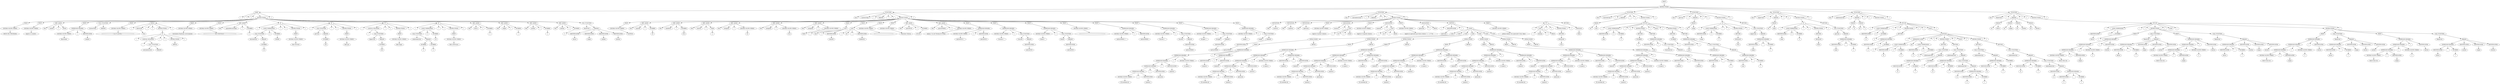 digraph {
n0[label="ROOT"];
n1[label="INSTRUCTIONS"];
n0->n1;
n2[label="MAIN"];
n1->n2;
n3[label="("];
n2->n3;
n4[label=")"];
n2->n4;
n5[label="{"];
n2->n5;
n6[label="INSTRUCTIONS"];
n2->n6;
n7[label="PRINT"];
n6->n7;
n8[label="DOUBLE QUOTE STRING"];
n7->n8;
n9[label="INICIO DEL PROGRAMA"];
n8->n9;
n10[label="PRINT"];
n6->n10;
n11[label="DOUBLE QUOTE STRING"];
n10->n11;
n12[label="Ingrese su nombre: "];
n11->n12;
n13[label="DEF_ASIGN"];
n6->n13;
n14[label="VAR"];
n13->n14;
n15[label="nombre"];
n13->n15;
n16[label="="];
n13->n16;
n17[label="READ"];
n13->n17;
n18[label="PRINT"];
n6->n18;
n19[label="EXPRESION BINARIA"];
n18->n19;
n20[label="DOUBLE QUOTE STRING"];
n19->n20;
n21[label="Bienvenido "];
n20->n21;
n22[label="+"];
n19->n22;
n23[label="IDENTIFICATOR"];
n19->n23;
n24[label="nombre"];
n23->n24;
n25[label="CALL FUNCTION"];
n6->n25;
n26[label="CasteosYMas"];
n25->n26;
n27[label="PARAMS"];
n25->n27;
n28[label="PRINT"];
n6->n28;
n29[label="DOUBLE QUOTE STRING"];
n28->n29;
n30[label="=============CALCULADORA=============="];
n29->n30;
n31[label="WHILE"];
n6->n31;
n32[label="("];
n31->n32;
n33[label="BOOLEAN"];
n31->n33;
n34[label="True"];
n33->n34;
n35[label=")"];
n31->n35;
n36[label="{"];
n31->n36;
n37[label="INSTRUCTIONS"];
n31->n37;
n38[label="IF"];
n37->n38;
n39[label="("];
n38->n39;
n40[label="LOGICAL NEGATION"];
n38->n40;
n41[label="!"];
n40->n41;
n42[label="CALL FUNCTION"];
n40->n42;
n43[label="calculadoraCALI"];
n42->n43;
n44[label="PARAMS"];
n42->n44;
n45[label=")"];
n38->n45;
n46[label="{"];
n38->n46;
n47[label="INSTRUCTIONS"];
n38->n47;
n48[label="BREAK"];
n47->n48;
n49[label="}"];
n38->n49;
n50[label="}"];
n31->n50;
n51[label="PRINT"];
n6->n51;
n52[label="DOUBLE QUOTE STRING"];
n51->n52;
n53[label="Calculadora finalizada correctamente"];
n52->n53;
n54[label="PRINT"];
n6->n54;
n55[label="DOUBLE QUOTE STRING"];
n54->n55;
n56[label="=============RECURSIVIDAD=============="];
n55->n56;
n57[label="DEF_ASIGN"];
n6->n57;
n58[label="VAR"];
n57->n58;
n59[label="punteoRecursividad"];
n57->n59;
n60[label="="];
n57->n60;
n61[label="NUMBER"];
n57->n61;
n62[label="0"];
n61->n62;
n63[label="IF"];
n6->n63;
n64[label="("];
n63->n64;
n65[label="LOGIC EXPRESSION"];
n63->n65;
n66[label="CALL FUNCTION"];
n65->n66;
n67[label="factorialCALI"];
n66->n67;
n68[label="PARAMS"];
n66->n68;
n69[label="NUMBER"];
n68->n69;
n70[label="20"];
n69->n70;
n71[label="=="];
n65->n71;
n72[label="NUMBER"];
n65->n72;
n73[label="362880"];
n72->n73;
n74[label=")"];
n63->n74;
n75[label="{"];
n63->n75;
n76[label="INSTRUCTIONS"];
n63->n76;
n77[label="PRINT"];
n76->n77;
n78[label="DOUBLE QUOTE STRING"];
n77->n78;
n79[label="Bien factorial"];
n78->n79;
n80[label="}"];
n63->n80;
n81[label="IF"];
n6->n81;
n82[label="("];
n81->n82;
n83[label="CALL FUNCTION"];
n81->n83;
n84[label="parCALI"];
n83->n84;
n85[label="PARAMS"];
n83->n85;
n86[label="NUMBER"];
n85->n86;
n87[label="202"];
n86->n87;
n88[label=")"];
n81->n88;
n89[label="{"];
n81->n89;
n90[label="INSTRUCTIONS"];
n81->n90;
n91[label="PRINT"];
n90->n91;
n92[label="DOUBLE QUOTE STRING"];
n91->n92;
n93[label="Bien par"];
n92->n93;
n94[label="}"];
n81->n94;
n95[label="IF"];
n6->n95;
n96[label="("];
n95->n96;
n97[label="LOGICAL NEGATION"];
n95->n97;
n98[label="!"];
n97->n98;
n99[label="CALL FUNCTION"];
n97->n99;
n100[label="imparCALI"];
n99->n100;
n101[label="PARAMS"];
n99->n101;
n102[label="NUMBER"];
n101->n102;
n103[label="202"];
n102->n103;
n104[label=")"];
n95->n104;
n105[label="{"];
n95->n105;
n106[label="INSTRUCTIONS"];
n95->n106;
n107[label="PRINT"];
n106->n107;
n108[label="DOUBLE QUOTE STRING"];
n107->n108;
n109[label="Bien impar"];
n108->n109;
n110[label="}"];
n95->n110;
n111[label="IF"];
n6->n111;
n112[label="("];
n111->n112;
n113[label="LOGIC EXPRESSION"];
n111->n113;
n114[label="CALL FUNCTION"];
n113->n114;
n115[label="ackermannCALI"];
n114->n115;
n116[label="PARAMS"];
n114->n116;
n117[label="NUMBER"];
n116->n117;
n118[label="3"];
n117->n118;
n119[label="NUMBER"];
n116->n119;
n120[label="4"];
n119->n120;
n121[label="=="];
n113->n121;
n122[label="NUMBER"];
n113->n122;
n123[label="125"];
n122->n123;
n124[label=")"];
n111->n124;
n125[label="{"];
n111->n125;
n126[label="INSTRUCTIONS"];
n111->n126;
n127[label="PRINT"];
n126->n127;
n128[label="DOUBLE QUOTE STRING"];
n127->n128;
n129[label="Bien ackermann"];
n128->n129;
n130[label="}"];
n111->n130;
n131[label="DEF_ASIGN"];
n6->n131;
n132[label="VAR"];
n131->n132;
n133[label="discos"];
n131->n133;
n134[label="="];
n131->n134;
n135[label="NUMBER"];
n131->n135;
n136[label="3"];
n135->n136;
n137[label="DEF_ASIGN"];
n6->n137;
n138[label="VAR"];
n137->n138;
n139[label="origen"];
n137->n139;
n140[label="="];
n137->n140;
n141[label="NUMBER"];
n137->n141;
n142[label="1"];
n141->n142;
n143[label="DEF_ASIGN"];
n6->n143;
n144[label="VAR"];
n143->n144;
n145[label="auxiliar"];
n143->n145;
n146[label="="];
n143->n146;
n147[label="NUMBER"];
n143->n147;
n148[label="2"];
n147->n148;
n149[label="DEF_ASIGN"];
n6->n149;
n150[label="VAR"];
n149->n150;
n151[label="destino"];
n149->n151;
n152[label="="];
n149->n152;
n153[label="NUMBER"];
n149->n153;
n154[label="3"];
n153->n154;
n155[label="CALL FUNCTION"];
n6->n155;
n156[label="HanoiCALI"];
n155->n156;
n157[label="PARAMS"];
n155->n157;
n158[label="IDENTIFICATOR"];
n157->n158;
n159[label="discos"];
n158->n159;
n160[label="IDENTIFICATOR"];
n157->n160;
n161[label="origen"];
n160->n161;
n162[label="IDENTIFICATOR"];
n157->n162;
n163[label="auxiliar"];
n162->n163;
n164[label="IDENTIFICATOR"];
n157->n164;
n165[label="destino"];
n164->n165;
n166[label="}"];
n2->n166;
n167[label="FUNCTION"];
n1->n167;
n168[label="func"];
n167->n168;
n169[label="CasteosYMas"];
n167->n169;
n170[label="("];
n167->n170;
n171[label="PARAMS"];
n167->n171;
n172[label=")"];
n167->n172;
n173[label="{"];
n167->n173;
n174[label="INSTRUCTIONS"];
n167->n174;
n175[label="PRINT"];
n174->n175;
n176[label="DOUBLE QUOTE STRING"];
n175->n176;
n177[label="CASTEOS"];
n176->n177;
n178[label="DEF_ASIGN"];
n174->n178;
n179[label="VAR"];
n178->n179;
n180[label="num500"];
n178->n180;
n181[label="="];
n178->n181;
n182[label="NUMBER"];
n178->n182;
n183[label="50"];
n182->n183;
n184[label="DEF_ASIGN"];
n174->n184;
n185[label="VAR"];
n184->n185;
n186[label="double501"];
n184->n186;
n187[label="="];
n184->n187;
n188[label="NUMBER"];
n184->n188;
n189[label="50.4"];
n188->n189;
n190[label="DEF_ASIGN"];
n174->n190;
n191[label="VAR"];
n190->n191;
n192[label="char502"];
n190->n192;
n193[label="="];
n190->n193;
n194[label="CHAR"];
n190->n194;
n195[label="a"];
n194->n195;
n196[label="DEF_ASIGN"];
n174->n196;
n197[label="VAR"];
n196->n197;
n198[label="string503"];
n196->n198;
n199[label="="];
n196->n199;
n200[label="DOUBLE QUOTE STRING"];
n196->n200;
n201[label="50"];
n200->n201;
n202[label="DEF_ASIGN"];
n174->n202;
n203[label="VAR"];
n202->n203;
n204[label="string504"];
n202->n204;
n205[label="="];
n202->n205;
n206[label="DOUBLE QUOTE STRING"];
n202->n206;
n207[label="50.4"];
n206->n207;
n208[label="DEF_ASIGN"];
n174->n208;
n209[label="VAR"];
n208->n209;
n210[label="string505"];
n208->n210;
n211[label="="];
n208->n211;
n212[label="DOUBLE QUOTE STRING"];
n208->n212;
n213[label="FalSe"];
n212->n213;
n214[label="PRINT"];
n174->n214;
n215[label="CAST"];
n214->n215;
n216[label="("];
n215->n216;
n217[label="char"];
n215->n217;
n218[label=")"];
n215->n218;
n219[label="IDENTIFICATOR"];
n215->n219;
n220[label="num500"];
n219->n220;
n221[label="PRINT"];
n174->n221;
n222[label="CAST"];
n221->n222;
n223[label="("];
n222->n223;
n224[label="int"];
n222->n224;
n225[label=")"];
n222->n225;
n226[label="IDENTIFICATOR"];
n222->n226;
n227[label="double501"];
n226->n227;
n228[label="PRINT"];
n174->n228;
n229[label="DOUBLE QUOTE STRING"];
n228->n229;
n230[label="======================"];
n229->n230;
n231[label="PRINT"];
n174->n231;
n232[label="DOUBLE QUOTE STRING"];
n231->n232;
n233[label="Funciones Nativas"];
n232->n233;
n234[label="DEF_ASIGN"];
n174->n234;
n235[label="VAR"];
n234->n235;
n236[label="nativaNUM"];
n234->n236;
n237[label="="];
n234->n237;
n238[label="NUMBER"];
n234->n238;
n239[label="1024.65"];
n238->n239;
n240[label="DEF_ASIGN"];
n174->n240;
n241[label="VAR"];
n240->n241;
n242[label="nativaSTRING"];
n240->n242;
n243[label="="];
n240->n243;
n244[label="DOUBLE QUOTE STRING"];
n240->n244;
n245[label="Animos, Ya caSi Termina El CURso"];
n244->n245;
n246[label="PRINT"];
n174->n246;
n247[label="EXPRESION BINARIA"];
n246->n247;
n248[label="DOUBLE QUOTE STRING"];
n247->n248;
n249[label="nativaNUM = "];
n248->n249;
n250[label="+"];
n247->n250;
n251[label="IDENTIFICATOR"];
n247->n251;
n252[label="nativaNUM"];
n251->n252;
n253[label="PRINT"];
n174->n253;
n254[label="EXPRESION BINARIA"];
n253->n254;
n255[label="DOUBLE QUOTE STRING"];
n254->n255;
n256[label="Truncate = "];
n255->n256;
n257[label="+"];
n254->n257;
n258[label="CALL FUNCTION"];
n254->n258;
n259[label="Truncate"];
n258->n259;
n260[label="PARAMS"];
n258->n260;
n261[label="IDENTIFICATOR"];
n260->n261;
n262[label="nativaNUM"];
n261->n262;
n263[label="PRINT"];
n174->n263;
n264[label="EXPRESION BINARIA"];
n263->n264;
n265[label="DOUBLE QUOTE STRING"];
n264->n265;
n266[label="Round = "];
n265->n266;
n267[label="+"];
n264->n267;
n268[label="CALL FUNCTION"];
n264->n268;
n269[label="Round"];
n268->n269;
n270[label="PARAMS"];
n268->n270;
n271[label="IDENTIFICATOR"];
n270->n271;
n272[label="nativaNUM"];
n271->n272;
n273[label="PRINT"];
n174->n273;
n274[label="DOUBLE QUOTE STRING"];
n273->n274;
n275[label="============================="];
n274->n275;
n276[label="PRINT"];
n174->n276;
n277[label="EXPRESION BINARIA"];
n276->n277;
n278[label="DOUBLE QUOTE STRING"];
n277->n278;
n279[label="nativaSTRING = "];
n278->n279;
n280[label="+"];
n277->n280;
n281[label="IDENTIFICATOR"];
n277->n281;
n282[label="nativaSTRING"];
n281->n282;
n283[label="PRINT"];
n174->n283;
n284[label="EXPRESION BINARIA"];
n283->n284;
n285[label="DOUBLE QUOTE STRING"];
n284->n285;
n286[label="ToLower = "];
n285->n286;
n287[label="+"];
n284->n287;
n288[label="CALL FUNCTION"];
n284->n288;
n289[label="ToLower"];
n288->n289;
n290[label="PARAMS"];
n288->n290;
n291[label="IDENTIFICATOR"];
n290->n291;
n292[label="nativaSTRING"];
n291->n292;
n293[label="PRINT"];
n174->n293;
n294[label="EXPRESION BINARIA"];
n293->n294;
n295[label="DOUBLE QUOTE STRING"];
n294->n295;
n296[label="ToUpper = "];
n295->n296;
n297[label="+"];
n294->n297;
n298[label="CALL FUNCTION"];
n294->n298;
n299[label="ToUpper"];
n298->n299;
n300[label="PARAMS"];
n298->n300;
n301[label="IDENTIFICATOR"];
n300->n301;
n302[label="nativaSTRING"];
n301->n302;
n303[label="PRINT"];
n174->n303;
n304[label="EXPRESION BINARIA"];
n303->n304;
n305[label="DOUBLE QUOTE STRING"];
n304->n305;
n306[label="Length = "];
n305->n306;
n307[label="+"];
n304->n307;
n308[label="CALL FUNCTION"];
n304->n308;
n309[label="Length"];
n308->n309;
n310[label="PARAMS"];
n308->n310;
n311[label="IDENTIFICATOR"];
n310->n311;
n312[label="nativaSTRING"];
n311->n312;
n313[label="}"];
n167->n313;
n314[label="FUNCTION"];
n1->n314;
n315[label="func"];
n314->n315;
n316[label="calculadoraCALI"];
n314->n316;
n317[label="("];
n314->n317;
n318[label="PARAMS"];
n314->n318;
n319[label=")"];
n314->n319;
n320[label="{"];
n314->n320;
n321[label="INSTRUCTIONS"];
n314->n321;
n322[label="DEFINITION"];
n321->n322;
n323[label="VAR"];
n322->n323;
n324[label="numero1"];
n322->n324;
n325[label="DEFINITION"];
n321->n325;
n326[label="VAR"];
n325->n326;
n327[label="numero2"];
n325->n327;
n328[label="DEFINITION"];
n321->n328;
n329[label="VAR"];
n328->n329;
n330[label="operacion"];
n328->n330;
n331[label="PRINT"];
n321->n331;
n332[label="DOUBLE QUOTE STRING"];
n331->n332;
n333[label="Ingrese el primer número:
"];
n332->n333;
n334[label="ASIGNATION"];
n321->n334;
n335[label="numero1"];
n334->n335;
n336[label="="];
n334->n336;
n337[label="CAST"];
n334->n337;
n338[label="("];
n337->n338;
n339[label="int"];
n337->n339;
n340[label=")"];
n337->n340;
n341[label="READ"];
n337->n341;
n342[label="PRINT"];
n321->n342;
n343[label="DOUBLE QUOTE STRING"];
n342->n343;
n344[label="Ingrese el segundo número:
"];
n343->n344;
n345[label="ASIGNATION"];
n321->n345;
n346[label="numero2"];
n345->n346;
n347[label="="];
n345->n347;
n348[label="CAST"];
n345->n348;
n349[label="("];
n348->n349;
n350[label="int"];
n348->n350;
n351[label=")"];
n348->n351;
n352[label="READ"];
n348->n352;
n353[label="PRINT"];
n321->n353;
n354[label="DOUBLE QUOTE STRING"];
n353->n354;
n355[label="Ingrese la operación que desea realizar: (+,-,*,/,**,%)
"];
n354->n355;
n356[label="ASIGNATION"];
n321->n356;
n357[label="operacion"];
n356->n357;
n358[label="="];
n356->n358;
n359[label="READ"];
n356->n359;
n360[label="SWITCH"];
n321->n360;
n361[label="("];
n360->n361;
n362[label="IDENTIFICATOR"];
n360->n362;
n363[label="operacion"];
n362->n363;
n364[label=")"];
n360->n364;
n365[label="CASES"];
n360->n365;
n366[label="CASE"];
n365->n366;
n367[label="INTRUCTIONS"];
n366->n367;
n368[label="PRINT"];
n367->n368;
n369[label="EXPRESION BINARIA"];
n368->n369;
n370[label="EXPRESION BINARIA"];
n369->n370;
n371[label="EXPRESION BINARIA"];
n370->n371;
n372[label="EXPRESION BINARIA"];
n371->n372;
n373[label="EXPRESION BINARIA"];
n372->n373;
n374[label="DOUBLE QUOTE STRING"];
n373->n374;
n375[label="El resultado de "];
n374->n375;
n376[label="+"];
n373->n376;
n377[label="IDENTIFICATOR"];
n373->n377;
n378[label="numero1"];
n377->n378;
n379[label="+"];
n372->n379;
n380[label="IDENTIFICATOR"];
n372->n380;
n381[label="operacion"];
n380->n381;
n382[label="+"];
n371->n382;
n383[label="IDENTIFICATOR"];
n371->n383;
n384[label="numero2"];
n383->n384;
n385[label="+"];
n370->n385;
n386[label="DOUBLE QUOTE STRING"];
n370->n386;
n387[label=" es igual a "];
n386->n387;
n388[label="+"];
n369->n388;
n389[label="EXPRESION BINARIA"];
n369->n389;
n390[label="IDENTIFICATOR"];
n389->n390;
n391[label="numero1"];
n390->n391;
n392[label="+"];
n389->n392;
n393[label="IDENTIFICATOR"];
n389->n393;
n394[label="numero2"];
n393->n394;
n395[label="BREAK"];
n367->n395;
n396[label="CASE"];
n365->n396;
n397[label="INTRUCTIONS"];
n396->n397;
n398[label="PRINT"];
n397->n398;
n399[label="EXPRESION BINARIA"];
n398->n399;
n400[label="EXPRESION BINARIA"];
n399->n400;
n401[label="EXPRESION BINARIA"];
n400->n401;
n402[label="EXPRESION BINARIA"];
n401->n402;
n403[label="EXPRESION BINARIA"];
n402->n403;
n404[label="DOUBLE QUOTE STRING"];
n403->n404;
n405[label="El resultado de "];
n404->n405;
n406[label="+"];
n403->n406;
n407[label="IDENTIFICATOR"];
n403->n407;
n408[label="numero1"];
n407->n408;
n409[label="+"];
n402->n409;
n410[label="IDENTIFICATOR"];
n402->n410;
n411[label="operacion"];
n410->n411;
n412[label="+"];
n401->n412;
n413[label="IDENTIFICATOR"];
n401->n413;
n414[label="numero2"];
n413->n414;
n415[label="+"];
n400->n415;
n416[label="DOUBLE QUOTE STRING"];
n400->n416;
n417[label=" es igual a "];
n416->n417;
n418[label="+"];
n399->n418;
n419[label="EXPRESION BINARIA"];
n399->n419;
n420[label="IDENTIFICATOR"];
n419->n420;
n421[label="numero1"];
n420->n421;
n422[label="-"];
n419->n422;
n423[label="IDENTIFICATOR"];
n419->n423;
n424[label="numero2"];
n423->n424;
n425[label="BREAK"];
n397->n425;
n426[label="CASE"];
n365->n426;
n427[label="INTRUCTIONS"];
n426->n427;
n428[label="PRINT"];
n427->n428;
n429[label="EXPRESION BINARIA"];
n428->n429;
n430[label="EXPRESION BINARIA"];
n429->n430;
n431[label="EXPRESION BINARIA"];
n430->n431;
n432[label="EXPRESION BINARIA"];
n431->n432;
n433[label="EXPRESION BINARIA"];
n432->n433;
n434[label="DOUBLE QUOTE STRING"];
n433->n434;
n435[label="El resultado de "];
n434->n435;
n436[label="+"];
n433->n436;
n437[label="IDENTIFICATOR"];
n433->n437;
n438[label="numero1"];
n437->n438;
n439[label="+"];
n432->n439;
n440[label="IDENTIFICATOR"];
n432->n440;
n441[label="operacion"];
n440->n441;
n442[label="+"];
n431->n442;
n443[label="IDENTIFICATOR"];
n431->n443;
n444[label="numero2"];
n443->n444;
n445[label="+"];
n430->n445;
n446[label="DOUBLE QUOTE STRING"];
n430->n446;
n447[label=" es igual a "];
n446->n447;
n448[label="+"];
n429->n448;
n449[label="EXPRESION BINARIA"];
n429->n449;
n450[label="IDENTIFICATOR"];
n449->n450;
n451[label="numero1"];
n450->n451;
n452[label="*"];
n449->n452;
n453[label="IDENTIFICATOR"];
n449->n453;
n454[label="numero2"];
n453->n454;
n455[label="BREAK"];
n427->n455;
n456[label="CASE"];
n365->n456;
n457[label="INTRUCTIONS"];
n456->n457;
n458[label="PRINT"];
n457->n458;
n459[label="EXPRESION BINARIA"];
n458->n459;
n460[label="EXPRESION BINARIA"];
n459->n460;
n461[label="EXPRESION BINARIA"];
n460->n461;
n462[label="EXPRESION BINARIA"];
n461->n462;
n463[label="EXPRESION BINARIA"];
n462->n463;
n464[label="DOUBLE QUOTE STRING"];
n463->n464;
n465[label="El resultado de "];
n464->n465;
n466[label="+"];
n463->n466;
n467[label="IDENTIFICATOR"];
n463->n467;
n468[label="numero1"];
n467->n468;
n469[label="+"];
n462->n469;
n470[label="IDENTIFICATOR"];
n462->n470;
n471[label="operacion"];
n470->n471;
n472[label="+"];
n461->n472;
n473[label="IDENTIFICATOR"];
n461->n473;
n474[label="numero2"];
n473->n474;
n475[label="+"];
n460->n475;
n476[label="DOUBLE QUOTE STRING"];
n460->n476;
n477[label=" es igual a "];
n476->n477;
n478[label="+"];
n459->n478;
n479[label="EXPRESION BINARIA"];
n459->n479;
n480[label="IDENTIFICATOR"];
n479->n480;
n481[label="numero1"];
n480->n481;
n482[label="/"];
n479->n482;
n483[label="IDENTIFICATOR"];
n479->n483;
n484[label="numero2"];
n483->n484;
n485[label="BREAK"];
n457->n485;
n486[label="CASE"];
n365->n486;
n487[label="INTRUCTIONS"];
n486->n487;
n488[label="PRINT"];
n487->n488;
n489[label="EXPRESION BINARIA"];
n488->n489;
n490[label="EXPRESION BINARIA"];
n489->n490;
n491[label="EXPRESION BINARIA"];
n490->n491;
n492[label="EXPRESION BINARIA"];
n491->n492;
n493[label="EXPRESION BINARIA"];
n492->n493;
n494[label="DOUBLE QUOTE STRING"];
n493->n494;
n495[label="El resultado de "];
n494->n495;
n496[label="+"];
n493->n496;
n497[label="IDENTIFICATOR"];
n493->n497;
n498[label="numero1"];
n497->n498;
n499[label="+"];
n492->n499;
n500[label="IDENTIFICATOR"];
n492->n500;
n501[label="operacion"];
n500->n501;
n502[label="+"];
n491->n502;
n503[label="IDENTIFICATOR"];
n491->n503;
n504[label="numero2"];
n503->n504;
n505[label="+"];
n490->n505;
n506[label="DOUBLE QUOTE STRING"];
n490->n506;
n507[label=" es igual a "];
n506->n507;
n508[label="+"];
n489->n508;
n509[label="EXPRESION BINARIA"];
n489->n509;
n510[label="IDENTIFICATOR"];
n509->n510;
n511[label="numero1"];
n510->n511;
n512[label="**"];
n509->n512;
n513[label="IDENTIFICATOR"];
n509->n513;
n514[label="numero2"];
n513->n514;
n515[label="BREAK"];
n487->n515;
n516[label="CASE"];
n365->n516;
n517[label="INTRUCTIONS"];
n516->n517;
n518[label="PRINT"];
n517->n518;
n519[label="EXPRESION BINARIA"];
n518->n519;
n520[label="EXPRESION BINARIA"];
n519->n520;
n521[label="EXPRESION BINARIA"];
n520->n521;
n522[label="EXPRESION BINARIA"];
n521->n522;
n523[label="EXPRESION BINARIA"];
n522->n523;
n524[label="DOUBLE QUOTE STRING"];
n523->n524;
n525[label="El resultado de "];
n524->n525;
n526[label="+"];
n523->n526;
n527[label="IDENTIFICATOR"];
n523->n527;
n528[label="numero1"];
n527->n528;
n529[label="+"];
n522->n529;
n530[label="IDENTIFICATOR"];
n522->n530;
n531[label="operacion"];
n530->n531;
n532[label="+"];
n521->n532;
n533[label="IDENTIFICATOR"];
n521->n533;
n534[label="numero2"];
n533->n534;
n535[label="+"];
n520->n535;
n536[label="DOUBLE QUOTE STRING"];
n520->n536;
n537[label=" es igual a "];
n536->n537;
n538[label="+"];
n519->n538;
n539[label="EXPRESION BINARIA"];
n519->n539;
n540[label="IDENTIFICATOR"];
n539->n540;
n541[label="numero1"];
n540->n541;
n542[label="%"];
n539->n542;
n543[label="IDENTIFICATOR"];
n539->n543;
n544[label="numero2"];
n543->n544;
n545[label="BREAK"];
n517->n545;
n546[label="CASE"];
n365->n546;
n547[label="INTRUCTIONS"];
n546->n547;
n548[label="PRINT"];
n547->n548;
n549[label="EXPRESION BINARIA"];
n548->n549;
n550[label="EXPRESION BINARIA"];
n549->n550;
n551[label="EXPRESION BINARIA"];
n550->n551;
n552[label="EXPRESION BINARIA"];
n551->n552;
n553[label="EXPRESION BINARIA"];
n552->n553;
n554[label="DOUBLE QUOTE STRING"];
n553->n554;
n555[label="El resultado de "];
n554->n555;
n556[label="+"];
n553->n556;
n557[label="IDENTIFICATOR"];
n553->n557;
n558[label="numero1"];
n557->n558;
n559[label="+"];
n552->n559;
n560[label="IDENTIFICATOR"];
n552->n560;
n561[label="operacion"];
n560->n561;
n562[label="+"];
n551->n562;
n563[label="IDENTIFICATOR"];
n551->n563;
n564[label="numero2"];
n563->n564;
n565[label="+"];
n550->n565;
n566[label="DOUBLE QUOTE STRING"];
n550->n566;
n567[label=" es igual a "];
n566->n567;
n568[label="+"];
n549->n568;
n569[label="EXPRESION BINARIA"];
n549->n569;
n570[label="IDENTIFICATOR"];
n569->n570;
n571[label="numero1"];
n570->n571;
n572[label="+"];
n569->n572;
n573[label="IDENTIFICATOR"];
n569->n573;
n574[label="numero2"];
n573->n574;
n575[label="BREAK"];
n547->n575;
n576[label="PRINT"];
n321->n576;
n577[label="DOUBLE QUOTE STRING"];
n576->n577;
n578[label="¿Desea realizar otra operación? (true, false)
"];
n577->n578;
n579[label="IF"];
n321->n579;
n580[label="("];
n579->n580;
n581[label="CAST"];
n579->n581;
n582[label="("];
n581->n582;
n583[label="boolean"];
n581->n583;
n584[label=")"];
n581->n584;
n585[label="READ"];
n581->n585;
n586[label=")"];
n579->n586;
n587[label="{"];
n579->n587;
n588[label="INSTRUCTIONS"];
n579->n588;
n589[label="RETURN"];
n588->n589;
n590[label="BOOLEAN"];
n589->n590;
n591[label="True"];
n590->n591;
n592[label="}"];
n579->n592;
n593[label="RETURN"];
n321->n593;
n594[label="BOOLEAN"];
n593->n594;
n595[label="False"];
n594->n595;
n596[label="}"];
n314->n596;
n597[label="FUNCTION"];
n1->n597;
n598[label="func"];
n597->n598;
n599[label="factorialCALI"];
n597->n599;
n600[label="("];
n597->n600;
n601[label="PARAMS"];
n597->n601;
n602[label="PARAM"];
n601->n602;
n603[label="int"];
n602->n603;
n604[label="num"];
n602->n604;
n605[label=")"];
n597->n605;
n606[label="{"];
n597->n606;
n607[label="INSTRUCTIONS"];
n597->n607;
n608[label="IF-ELSE"];
n607->n608;
n609[label="("];
n608->n609;
n610[label="LOGIC EXPRESSION"];
n608->n610;
n611[label="IDENTIFICATOR"];
n610->n611;
n612[label="num"];
n611->n612;
n613[label="=="];
n610->n613;
n614[label="NUMBER"];
n610->n614;
n615[label="0"];
n614->n615;
n616[label=")"];
n608->n616;
n617[label="{"];
n608->n617;
n618[label="INSTRUCTIONS"];
n608->n618;
n619[label="RETURN"];
n618->n619;
n620[label="NUMBER"];
n619->n620;
n621[label="1"];
n620->n621;
n622[label="RETURN"];
n618->n622;
n623[label="EXPRESION BINARIA"];
n622->n623;
n624[label="IDENTIFICATOR"];
n623->n624;
n625[label="num"];
n624->n625;
n626[label="*"];
n623->n626;
n627[label="CALL FUNCTION"];
n623->n627;
n628[label="factorialCALI"];
n627->n628;
n629[label="PARAMS"];
n627->n629;
n630[label="EXPRESION BINARIA"];
n629->n630;
n631[label="IDENTIFICATOR"];
n630->n631;
n632[label="num"];
n631->n632;
n633[label="-"];
n630->n633;
n634[label="NUMBER"];
n630->n634;
n635[label="1"];
n634->n635;
n636[label="}"];
n608->n636;
n637[label="ELSE"];
n608->n637;
n638[label="{"];
n608->n638;
n639[label="INSTRUCTIONS"];
n608->n639;
n640[label="RETURN"];
n639->n640;
n641[label="NUMBER"];
n640->n641;
n642[label="1"];
n641->n642;
n643[label="RETURN"];
n639->n643;
n644[label="EXPRESION BINARIA"];
n643->n644;
n645[label="IDENTIFICATOR"];
n644->n645;
n646[label="num"];
n645->n646;
n647[label="*"];
n644->n647;
n648[label="CALL FUNCTION"];
n644->n648;
n649[label="factorialCALI"];
n648->n649;
n650[label="PARAMS"];
n648->n650;
n651[label="EXPRESION BINARIA"];
n650->n651;
n652[label="IDENTIFICATOR"];
n651->n652;
n653[label="num"];
n652->n653;
n654[label="-"];
n651->n654;
n655[label="NUMBER"];
n651->n655;
n656[label="1"];
n655->n656;
n657[label="}"];
n608->n657;
n658[label="}"];
n597->n658;
n659[label="FUNCTION"];
n1->n659;
n660[label="func"];
n659->n660;
n661[label="parCALI"];
n659->n661;
n662[label="("];
n659->n662;
n663[label="PARAMS"];
n659->n663;
n664[label="PARAM"];
n663->n664;
n665[label="int"];
n664->n665;
n666[label="nump"];
n664->n666;
n667[label=")"];
n659->n667;
n668[label="{"];
n659->n668;
n669[label="INSTRUCTIONS"];
n659->n669;
n670[label="IF"];
n669->n670;
n671[label="("];
n670->n671;
n672[label="LOGIC EXPRESSION"];
n670->n672;
n673[label="IDENTIFICATOR"];
n672->n673;
n674[label="nump"];
n673->n674;
n675[label="=="];
n672->n675;
n676[label="NUMBER"];
n672->n676;
n677[label="0"];
n676->n677;
n678[label=")"];
n670->n678;
n679[label="{"];
n670->n679;
n680[label="INSTRUCTIONS"];
n670->n680;
n681[label="RETURN"];
n680->n681;
n682[label="BOOLEAN"];
n681->n682;
n683[label="True"];
n682->n683;
n684[label="}"];
n670->n684;
n685[label="RETURN"];
n669->n685;
n686[label="CALL FUNCTION"];
n685->n686;
n687[label="imparCALI"];
n686->n687;
n688[label="PARAMS"];
n686->n688;
n689[label="EXPRESION BINARIA"];
n688->n689;
n690[label="IDENTIFICATOR"];
n689->n690;
n691[label="nump"];
n690->n691;
n692[label="-"];
n689->n692;
n693[label="NUMBER"];
n689->n693;
n694[label="1"];
n693->n694;
n695[label="}"];
n659->n695;
n696[label="FUNCTION"];
n1->n696;
n697[label="func"];
n696->n697;
n698[label="imparCALI"];
n696->n698;
n699[label="("];
n696->n699;
n700[label="PARAMS"];
n696->n700;
n701[label="PARAM"];
n700->n701;
n702[label="int"];
n701->n702;
n703[label="numi"];
n701->n703;
n704[label=")"];
n696->n704;
n705[label="{"];
n696->n705;
n706[label="INSTRUCTIONS"];
n696->n706;
n707[label="IF"];
n706->n707;
n708[label="("];
n707->n708;
n709[label="LOGIC EXPRESSION"];
n707->n709;
n710[label="IDENTIFICATOR"];
n709->n710;
n711[label="numi"];
n710->n711;
n712[label="=="];
n709->n712;
n713[label="NUMBER"];
n709->n713;
n714[label="0"];
n713->n714;
n715[label=")"];
n707->n715;
n716[label="{"];
n707->n716;
n717[label="INSTRUCTIONS"];
n707->n717;
n718[label="RETURN"];
n717->n718;
n719[label="BOOLEAN"];
n718->n719;
n720[label="False"];
n719->n720;
n721[label="}"];
n707->n721;
n722[label="RETURN"];
n706->n722;
n723[label="CALL FUNCTION"];
n722->n723;
n724[label="parCALI"];
n723->n724;
n725[label="PARAMS"];
n723->n725;
n726[label="EXPRESION BINARIA"];
n725->n726;
n727[label="IDENTIFICATOR"];
n726->n727;
n728[label="numi"];
n727->n728;
n729[label="-"];
n726->n729;
n730[label="NUMBER"];
n726->n730;
n731[label="1"];
n730->n731;
n732[label="}"];
n696->n732;
n733[label="FUNCTION"];
n1->n733;
n734[label="func"];
n733->n734;
n735[label="ackermannCALI"];
n733->n735;
n736[label="("];
n733->n736;
n737[label="PARAMS"];
n733->n737;
n738[label="PARAM"];
n737->n738;
n739[label="int"];
n738->n739;
n740[label="m"];
n738->n740;
n741[label="PARAM"];
n737->n741;
n742[label="int"];
n741->n742;
n743[label="n"];
n741->n743;
n744[label=")"];
n733->n744;
n745[label="{"];
n733->n745;
n746[label="INSTRUCTIONS"];
n733->n746;
n747[label="IF-ELSE"];
n746->n747;
n748[label="("];
n747->n748;
n749[label="LOGIC EXPRESSION"];
n747->n749;
n750[label="IDENTIFICATOR"];
n749->n750;
n751[label="m"];
n750->n751;
n752[label="=="];
n749->n752;
n753[label="NUMBER"];
n749->n753;
n754[label="0"];
n753->n754;
n755[label=")"];
n747->n755;
n756[label="{"];
n747->n756;
n757[label="INSTRUCTIONS"];
n747->n757;
n758[label="RETURN"];
n757->n758;
n759[label="EXPRESION BINARIA"];
n758->n759;
n760[label="IDENTIFICATOR"];
n759->n760;
n761[label="n"];
n760->n761;
n762[label="+"];
n759->n762;
n763[label="NUMBER"];
n759->n763;
n764[label="1"];
n763->n764;
n765[label="}"];
n747->n765;
n766[label="{"];
n747->n766;
n767[label="ELSE"];
n747->n767;
n768[label="IF-ELSE"];
n767->n768;
n769[label="("];
n768->n769;
n770[label="OPERATION LOGIC"];
n768->n770;
n771[label="LOGIC EXPRESSION"];
n770->n771;
n772[label="IDENTIFICATOR"];
n771->n772;
n773[label="m"];
n772->n773;
n774[label=">"];
n771->n774;
n775[label="NUMBER"];
n771->n775;
n776[label="0"];
n775->n776;
n777[label="&&"];
n770->n777;
n778[label="LOGIC EXPRESSION"];
n770->n778;
n779[label="IDENTIFICATOR"];
n778->n779;
n780[label="n"];
n779->n780;
n781[label="=="];
n778->n781;
n782[label="NUMBER"];
n778->n782;
n783[label="0"];
n782->n783;
n784[label=")"];
n768->n784;
n785[label="{"];
n768->n785;
n786[label="INSTRUCTIONS"];
n768->n786;
n787[label="RETURN"];
n786->n787;
n788[label="CALL FUNCTION"];
n787->n788;
n789[label="ackermannCALI"];
n788->n789;
n790[label="PARAMS"];
n788->n790;
n791[label="EXPRESION BINARIA"];
n790->n791;
n792[label="IDENTIFICATOR"];
n791->n792;
n793[label="m"];
n792->n793;
n794[label="-"];
n791->n794;
n795[label="NUMBER"];
n791->n795;
n796[label="1"];
n795->n796;
n797[label="NUMBER"];
n790->n797;
n798[label="1"];
n797->n798;
n799[label="RETURN"];
n786->n799;
n800[label="CALL FUNCTION"];
n799->n800;
n801[label="ackermannCALI"];
n800->n801;
n802[label="PARAMS"];
n800->n802;
n803[label="EXPRESION BINARIA"];
n802->n803;
n804[label="IDENTIFICATOR"];
n803->n804;
n805[label="m"];
n804->n805;
n806[label="-"];
n803->n806;
n807[label="NUMBER"];
n803->n807;
n808[label="1"];
n807->n808;
n809[label="CALL FUNCTION"];
n802->n809;
n810[label="ackermannCALI"];
n809->n810;
n811[label="PARAMS"];
n809->n811;
n812[label="IDENTIFICATOR"];
n811->n812;
n813[label="m"];
n812->n813;
n814[label="EXPRESION BINARIA"];
n811->n814;
n815[label="IDENTIFICATOR"];
n814->n815;
n816[label="n"];
n815->n816;
n817[label="-"];
n814->n817;
n818[label="NUMBER"];
n814->n818;
n819[label="1"];
n818->n819;
n820[label="}"];
n768->n820;
n821[label="ELSE"];
n768->n821;
n822[label="{"];
n768->n822;
n823[label="INSTRUCTIONS"];
n768->n823;
n824[label="RETURN"];
n823->n824;
n825[label="CALL FUNCTION"];
n824->n825;
n826[label="ackermannCALI"];
n825->n826;
n827[label="PARAMS"];
n825->n827;
n828[label="EXPRESION BINARIA"];
n827->n828;
n829[label="IDENTIFICATOR"];
n828->n829;
n830[label="m"];
n829->n830;
n831[label="-"];
n828->n831;
n832[label="NUMBER"];
n828->n832;
n833[label="1"];
n832->n833;
n834[label="NUMBER"];
n827->n834;
n835[label="1"];
n834->n835;
n836[label="RETURN"];
n823->n836;
n837[label="CALL FUNCTION"];
n836->n837;
n838[label="ackermannCALI"];
n837->n838;
n839[label="PARAMS"];
n837->n839;
n840[label="EXPRESION BINARIA"];
n839->n840;
n841[label="IDENTIFICATOR"];
n840->n841;
n842[label="m"];
n841->n842;
n843[label="-"];
n840->n843;
n844[label="NUMBER"];
n840->n844;
n845[label="1"];
n844->n845;
n846[label="CALL FUNCTION"];
n839->n846;
n847[label="ackermannCALI"];
n846->n847;
n848[label="PARAMS"];
n846->n848;
n849[label="IDENTIFICATOR"];
n848->n849;
n850[label="m"];
n849->n850;
n851[label="EXPRESION BINARIA"];
n848->n851;
n852[label="IDENTIFICATOR"];
n851->n852;
n853[label="n"];
n852->n853;
n854[label="-"];
n851->n854;
n855[label="NUMBER"];
n851->n855;
n856[label="1"];
n855->n856;
n857[label="}"];
n768->n857;
n858[label="}"];
n747->n858;
n859[label="}"];
n733->n859;
n860[label="FUNCTION"];
n1->n860;
n861[label="func"];
n860->n861;
n862[label="HanoiCALI"];
n860->n862;
n863[label="("];
n860->n863;
n864[label="PARAMS"];
n860->n864;
n865[label="PARAM"];
n864->n865;
n866[label="int"];
n865->n866;
n867[label="discos"];
n865->n867;
n868[label="PARAM"];
n864->n868;
n869[label="int"];
n868->n869;
n870[label="origen"];
n868->n870;
n871[label="PARAM"];
n864->n871;
n872[label="int"];
n871->n872;
n873[label="auxiliar"];
n871->n873;
n874[label="PARAM"];
n864->n874;
n875[label="int"];
n874->n875;
n876[label="destino"];
n874->n876;
n877[label=")"];
n860->n877;
n878[label="{"];
n860->n878;
n879[label="INSTRUCTIONS"];
n860->n879;
n880[label="IF-ELSE"];
n879->n880;
n881[label="("];
n880->n881;
n882[label="LOGIC EXPRESSION"];
n880->n882;
n883[label="IDENTIFICATOR"];
n882->n883;
n884[label="discos"];
n883->n884;
n885[label="=="];
n882->n885;
n886[label="NUMBER"];
n882->n886;
n887[label="1"];
n886->n887;
n888[label=")"];
n880->n888;
n889[label="{"];
n880->n889;
n890[label="INSTRUCTIONS"];
n880->n890;
n891[label="PRINT"];
n890->n891;
n892[label="EXPRESION BINARIA"];
n891->n892;
n893[label="EXPRESION BINARIA"];
n892->n893;
n894[label="EXPRESION BINARIA"];
n893->n894;
n895[label="DOUBLE QUOTE STRING"];
n894->n895;
n896[label="Mover disco de "];
n895->n896;
n897[label="+"];
n894->n897;
n898[label="IDENTIFICATOR"];
n894->n898;
n899[label="origen"];
n898->n899;
n900[label="+"];
n893->n900;
n901[label="DOUBLE QUOTE STRING"];
n893->n901;
n902[label=" a "];
n901->n902;
n903[label="+"];
n892->n903;
n904[label="IDENTIFICATOR"];
n892->n904;
n905[label="destino"];
n904->n905;
n906[label="CALL FUNCTION"];
n890->n906;
n907[label="HanoiCALI"];
n906->n907;
n908[label="PARAMS"];
n906->n908;
n909[label="EXPRESION BINARIA"];
n908->n909;
n910[label="IDENTIFICATOR"];
n909->n910;
n911[label="discos"];
n910->n911;
n912[label="-"];
n909->n912;
n913[label="NUMBER"];
n909->n913;
n914[label="1"];
n913->n914;
n915[label="IDENTIFICATOR"];
n908->n915;
n916[label="origen"];
n915->n916;
n917[label="IDENTIFICATOR"];
n908->n917;
n918[label="destino"];
n917->n918;
n919[label="IDENTIFICATOR"];
n908->n919;
n920[label="auxiliar"];
n919->n920;
n921[label="PRINT"];
n890->n921;
n922[label="EXPRESION BINARIA"];
n921->n922;
n923[label="EXPRESION BINARIA"];
n922->n923;
n924[label="EXPRESION BINARIA"];
n923->n924;
n925[label="DOUBLE QUOTE STRING"];
n924->n925;
n926[label="Mover disco de "];
n925->n926;
n927[label="+"];
n924->n927;
n928[label="IDENTIFICATOR"];
n924->n928;
n929[label="origen"];
n928->n929;
n930[label="+"];
n923->n930;
n931[label="DOUBLE QUOTE STRING"];
n923->n931;
n932[label=" a "];
n931->n932;
n933[label="+"];
n922->n933;
n934[label="IDENTIFICATOR"];
n922->n934;
n935[label="destino"];
n934->n935;
n936[label="CALL FUNCTION"];
n890->n936;
n937[label="HanoiCALI"];
n936->n937;
n938[label="PARAMS"];
n936->n938;
n939[label="EXPRESION BINARIA"];
n938->n939;
n940[label="IDENTIFICATOR"];
n939->n940;
n941[label="discos"];
n940->n941;
n942[label="-"];
n939->n942;
n943[label="NUMBER"];
n939->n943;
n944[label="1"];
n943->n944;
n945[label="IDENTIFICATOR"];
n938->n945;
n946[label="auxiliar"];
n945->n946;
n947[label="IDENTIFICATOR"];
n938->n947;
n948[label="origen"];
n947->n948;
n949[label="IDENTIFICATOR"];
n938->n949;
n950[label="destino"];
n949->n950;
n951[label="}"];
n880->n951;
n952[label="ELSE"];
n880->n952;
n953[label="{"];
n880->n953;
n954[label="INSTRUCTIONS"];
n880->n954;
n955[label="PRINT"];
n954->n955;
n956[label="EXPRESION BINARIA"];
n955->n956;
n957[label="EXPRESION BINARIA"];
n956->n957;
n958[label="EXPRESION BINARIA"];
n957->n958;
n959[label="DOUBLE QUOTE STRING"];
n958->n959;
n960[label="Mover disco de "];
n959->n960;
n961[label="+"];
n958->n961;
n962[label="IDENTIFICATOR"];
n958->n962;
n963[label="origen"];
n962->n963;
n964[label="+"];
n957->n964;
n965[label="DOUBLE QUOTE STRING"];
n957->n965;
n966[label=" a "];
n965->n966;
n967[label="+"];
n956->n967;
n968[label="IDENTIFICATOR"];
n956->n968;
n969[label="destino"];
n968->n969;
n970[label="CALL FUNCTION"];
n954->n970;
n971[label="HanoiCALI"];
n970->n971;
n972[label="PARAMS"];
n970->n972;
n973[label="EXPRESION BINARIA"];
n972->n973;
n974[label="IDENTIFICATOR"];
n973->n974;
n975[label="discos"];
n974->n975;
n976[label="-"];
n973->n976;
n977[label="NUMBER"];
n973->n977;
n978[label="1"];
n977->n978;
n979[label="IDENTIFICATOR"];
n972->n979;
n980[label="origen"];
n979->n980;
n981[label="IDENTIFICATOR"];
n972->n981;
n982[label="destino"];
n981->n982;
n983[label="IDENTIFICATOR"];
n972->n983;
n984[label="auxiliar"];
n983->n984;
n985[label="PRINT"];
n954->n985;
n986[label="EXPRESION BINARIA"];
n985->n986;
n987[label="EXPRESION BINARIA"];
n986->n987;
n988[label="EXPRESION BINARIA"];
n987->n988;
n989[label="DOUBLE QUOTE STRING"];
n988->n989;
n990[label="Mover disco de "];
n989->n990;
n991[label="+"];
n988->n991;
n992[label="IDENTIFICATOR"];
n988->n992;
n993[label="origen"];
n992->n993;
n994[label="+"];
n987->n994;
n995[label="DOUBLE QUOTE STRING"];
n987->n995;
n996[label=" a "];
n995->n996;
n997[label="+"];
n986->n997;
n998[label="IDENTIFICATOR"];
n986->n998;
n999[label="destino"];
n998->n999;
n1000[label="CALL FUNCTION"];
n954->n1000;
n1001[label="HanoiCALI"];
n1000->n1001;
n1002[label="PARAMS"];
n1000->n1002;
n1003[label="EXPRESION BINARIA"];
n1002->n1003;
n1004[label="IDENTIFICATOR"];
n1003->n1004;
n1005[label="discos"];
n1004->n1005;
n1006[label="-"];
n1003->n1006;
n1007[label="NUMBER"];
n1003->n1007;
n1008[label="1"];
n1007->n1008;
n1009[label="IDENTIFICATOR"];
n1002->n1009;
n1010[label="auxiliar"];
n1009->n1010;
n1011[label="IDENTIFICATOR"];
n1002->n1011;
n1012[label="origen"];
n1011->n1012;
n1013[label="IDENTIFICATOR"];
n1002->n1013;
n1014[label="destino"];
n1013->n1014;
n1015[label="}"];
n880->n1015;
n1016[label="}"];
n860->n1016;
}